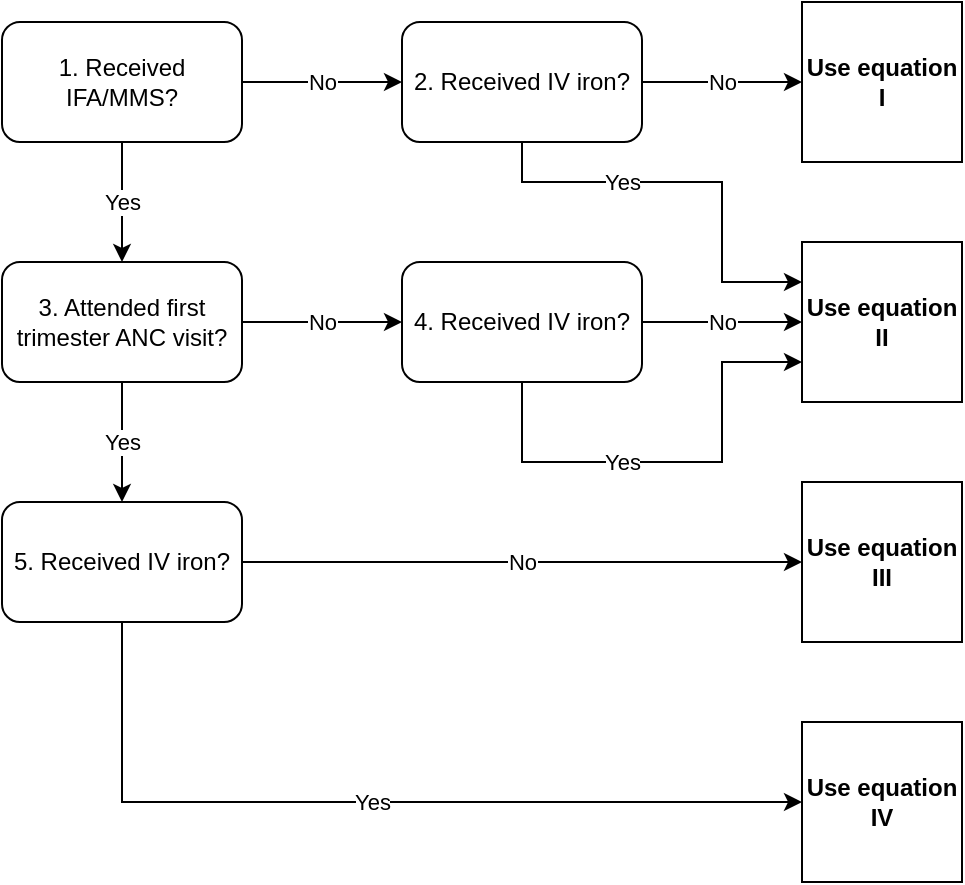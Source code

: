 <mxfile version="27.1.4">
  <diagram name="Page-1" id="9hR182NXfuW4IA8Gi7ET">
    <mxGraphModel dx="928" dy="478" grid="1" gridSize="10" guides="1" tooltips="1" connect="1" arrows="1" fold="1" page="1" pageScale="1" pageWidth="850" pageHeight="1100" math="0" shadow="0">
      <root>
        <mxCell id="0" />
        <mxCell id="1" parent="0" />
        <mxCell id="OjE7mfVQtfTafqGTXapx-9" value="Yes" style="edgeStyle=orthogonalEdgeStyle;rounded=0;orthogonalLoop=1;jettySize=auto;html=1;" edge="1" parent="1" source="OjE7mfVQtfTafqGTXapx-1" target="OjE7mfVQtfTafqGTXapx-3">
          <mxGeometry relative="1" as="geometry" />
        </mxCell>
        <mxCell id="OjE7mfVQtfTafqGTXapx-11" value="No" style="edgeStyle=orthogonalEdgeStyle;rounded=0;orthogonalLoop=1;jettySize=auto;html=1;" edge="1" parent="1" source="OjE7mfVQtfTafqGTXapx-1" target="OjE7mfVQtfTafqGTXapx-10">
          <mxGeometry relative="1" as="geometry" />
        </mxCell>
        <mxCell id="OjE7mfVQtfTafqGTXapx-1" value="1. Received IFA/MMS?" style="rounded=1;whiteSpace=wrap;html=1;" vertex="1" parent="1">
          <mxGeometry x="160" y="40" width="120" height="60" as="geometry" />
        </mxCell>
        <mxCell id="OjE7mfVQtfTafqGTXapx-27" value="No" style="edgeStyle=orthogonalEdgeStyle;rounded=0;orthogonalLoop=1;jettySize=auto;html=1;entryX=0;entryY=0.5;entryDx=0;entryDy=0;" edge="1" parent="1" source="OjE7mfVQtfTafqGTXapx-2" target="OjE7mfVQtfTafqGTXapx-25">
          <mxGeometry relative="1" as="geometry" />
        </mxCell>
        <mxCell id="OjE7mfVQtfTafqGTXapx-28" value="Yes" style="edgeStyle=orthogonalEdgeStyle;rounded=0;orthogonalLoop=1;jettySize=auto;html=1;" edge="1" parent="1" source="OjE7mfVQtfTafqGTXapx-2" target="OjE7mfVQtfTafqGTXapx-26">
          <mxGeometry relative="1" as="geometry">
            <Array as="points">
              <mxPoint x="220" y="430" />
            </Array>
          </mxGeometry>
        </mxCell>
        <mxCell id="OjE7mfVQtfTafqGTXapx-2" value="5. Received IV iron?" style="rounded=1;whiteSpace=wrap;html=1;" vertex="1" parent="1">
          <mxGeometry x="160" y="280" width="120" height="60" as="geometry" />
        </mxCell>
        <mxCell id="OjE7mfVQtfTafqGTXapx-17" value="Yes" style="edgeStyle=orthogonalEdgeStyle;rounded=0;orthogonalLoop=1;jettySize=auto;html=1;entryX=0.5;entryY=0;entryDx=0;entryDy=0;" edge="1" parent="1" source="OjE7mfVQtfTafqGTXapx-3" target="OjE7mfVQtfTafqGTXapx-2">
          <mxGeometry relative="1" as="geometry" />
        </mxCell>
        <mxCell id="OjE7mfVQtfTafqGTXapx-19" value="No" style="edgeStyle=orthogonalEdgeStyle;rounded=0;orthogonalLoop=1;jettySize=auto;html=1;entryX=0;entryY=0.5;entryDx=0;entryDy=0;" edge="1" parent="1" source="OjE7mfVQtfTafqGTXapx-3" target="OjE7mfVQtfTafqGTXapx-18">
          <mxGeometry relative="1" as="geometry" />
        </mxCell>
        <mxCell id="OjE7mfVQtfTafqGTXapx-3" value="3. Attended first trimester ANC visit?" style="rounded=1;whiteSpace=wrap;html=1;" vertex="1" parent="1">
          <mxGeometry x="160" y="160" width="120" height="60" as="geometry" />
        </mxCell>
        <mxCell id="OjE7mfVQtfTafqGTXapx-16" value="No" style="edgeStyle=orthogonalEdgeStyle;rounded=0;orthogonalLoop=1;jettySize=auto;html=1;" edge="1" parent="1" source="OjE7mfVQtfTafqGTXapx-10" target="OjE7mfVQtfTafqGTXapx-15">
          <mxGeometry relative="1" as="geometry" />
        </mxCell>
        <mxCell id="OjE7mfVQtfTafqGTXapx-29" value="Yes" style="edgeStyle=orthogonalEdgeStyle;rounded=0;orthogonalLoop=1;jettySize=auto;html=1;entryX=0;entryY=0.25;entryDx=0;entryDy=0;" edge="1" parent="1" source="OjE7mfVQtfTafqGTXapx-10" target="OjE7mfVQtfTafqGTXapx-21">
          <mxGeometry x="-0.333" relative="1" as="geometry">
            <Array as="points">
              <mxPoint x="420" y="120" />
              <mxPoint x="520" y="120" />
              <mxPoint x="520" y="170" />
            </Array>
            <mxPoint as="offset" />
          </mxGeometry>
        </mxCell>
        <mxCell id="OjE7mfVQtfTafqGTXapx-10" value="2. Received IV iron?" style="rounded=1;whiteSpace=wrap;html=1;" vertex="1" parent="1">
          <mxGeometry x="360" y="40" width="120" height="60" as="geometry" />
        </mxCell>
        <mxCell id="OjE7mfVQtfTafqGTXapx-15" value="&lt;b&gt;Use equation&lt;/b&gt;&lt;div&gt;&lt;b&gt;I&lt;/b&gt;&lt;/div&gt;" style="whiteSpace=wrap;html=1;aspect=fixed;" vertex="1" parent="1">
          <mxGeometry x="560" y="30" width="80" height="80" as="geometry" />
        </mxCell>
        <mxCell id="OjE7mfVQtfTafqGTXapx-22" value="No" style="edgeStyle=orthogonalEdgeStyle;rounded=0;orthogonalLoop=1;jettySize=auto;html=1;" edge="1" parent="1" source="OjE7mfVQtfTafqGTXapx-18" target="OjE7mfVQtfTafqGTXapx-21">
          <mxGeometry relative="1" as="geometry" />
        </mxCell>
        <mxCell id="OjE7mfVQtfTafqGTXapx-24" value="Yes" style="edgeStyle=orthogonalEdgeStyle;rounded=0;orthogonalLoop=1;jettySize=auto;html=1;entryX=0;entryY=0.75;entryDx=0;entryDy=0;" edge="1" parent="1" source="OjE7mfVQtfTafqGTXapx-18" target="OjE7mfVQtfTafqGTXapx-21">
          <mxGeometry x="-0.217" relative="1" as="geometry">
            <Array as="points">
              <mxPoint x="420" y="260" />
              <mxPoint x="520" y="260" />
              <mxPoint x="520" y="210" />
            </Array>
            <mxPoint as="offset" />
          </mxGeometry>
        </mxCell>
        <mxCell id="OjE7mfVQtfTafqGTXapx-18" value="4. Received IV iron?" style="rounded=1;whiteSpace=wrap;html=1;" vertex="1" parent="1">
          <mxGeometry x="360" y="160" width="120" height="60" as="geometry" />
        </mxCell>
        <mxCell id="OjE7mfVQtfTafqGTXapx-21" value="&lt;b&gt;Use equation II&lt;/b&gt;" style="whiteSpace=wrap;html=1;aspect=fixed;" vertex="1" parent="1">
          <mxGeometry x="560" y="150" width="80" height="80" as="geometry" />
        </mxCell>
        <mxCell id="OjE7mfVQtfTafqGTXapx-25" value="&lt;b&gt;Use equation III&lt;/b&gt;" style="whiteSpace=wrap;html=1;aspect=fixed;" vertex="1" parent="1">
          <mxGeometry x="560" y="270" width="80" height="80" as="geometry" />
        </mxCell>
        <mxCell id="OjE7mfVQtfTafqGTXapx-26" value="&lt;b&gt;Use equation IV&lt;/b&gt;" style="whiteSpace=wrap;html=1;aspect=fixed;" vertex="1" parent="1">
          <mxGeometry x="560" y="390" width="80" height="80" as="geometry" />
        </mxCell>
      </root>
    </mxGraphModel>
  </diagram>
</mxfile>
